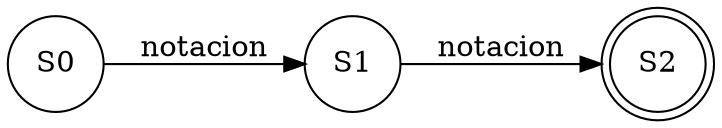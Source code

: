 digraph grafica{
rankdir=LR;
forcelabels= true;
node [shape = circle];
S0;
S1;
S2[shape = doublecircle];
S0->S1[label="notacion"]
S1->S2[label="notacion"]

}